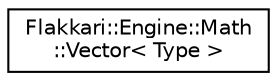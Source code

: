 digraph "Graphical Class Hierarchy"
{
 // LATEX_PDF_SIZE
  edge [fontname="Helvetica",fontsize="10",labelfontname="Helvetica",labelfontsize="10"];
  node [fontname="Helvetica",fontsize="10",shape=record];
  rankdir="LR";
  Node0 [label="Flakkari::Engine::Math\l::Vector\< Type \>",height=0.2,width=0.4,color="black", fillcolor="white", style="filled",URL="$de/d55/structFlakkari_1_1Engine_1_1Math_1_1Vector.html",tooltip=" "];
}
